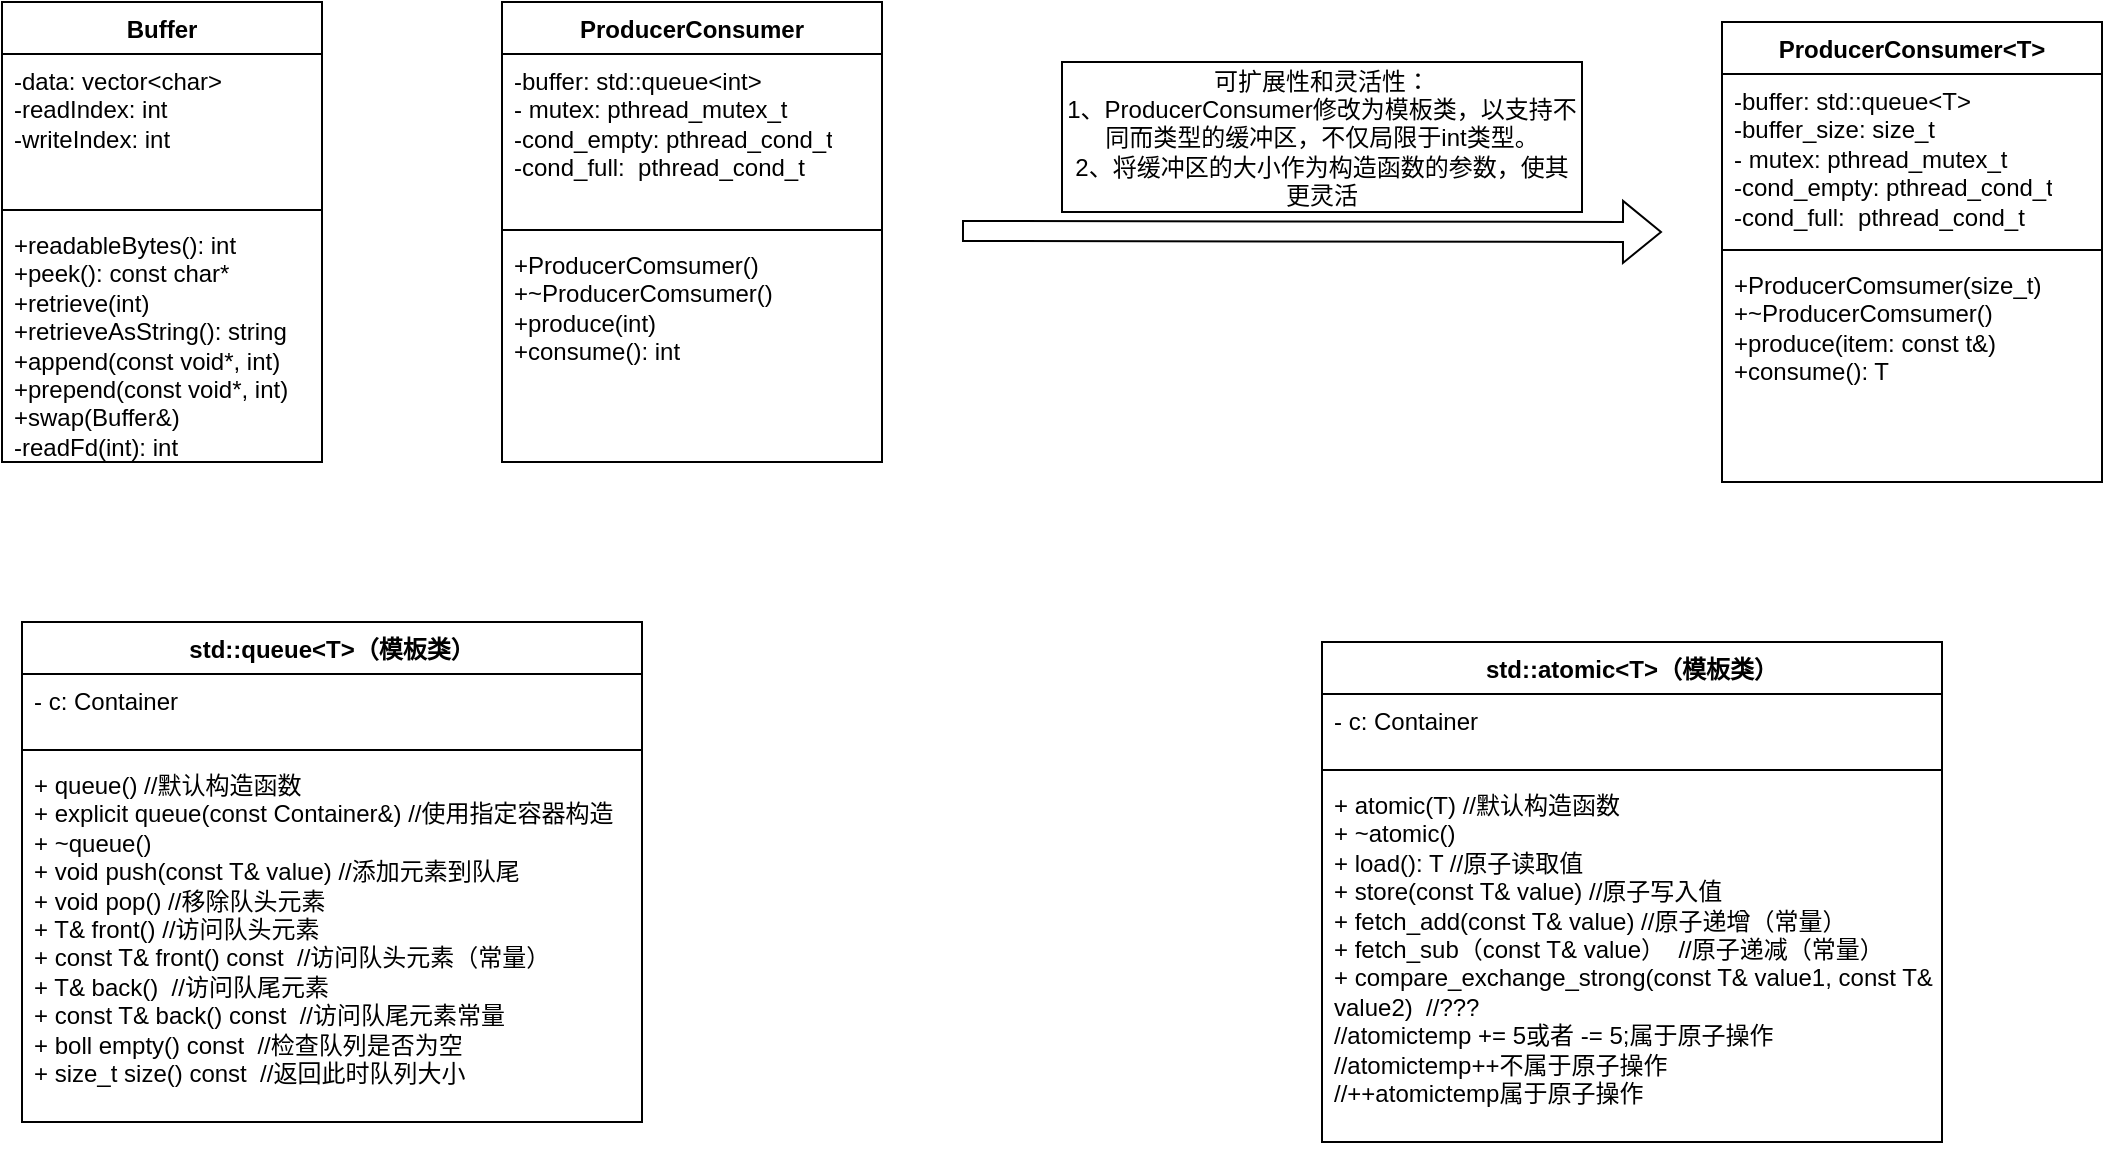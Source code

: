 <mxfile version="26.0.2">
  <diagram name="第 1 页" id="A25osOTaRMVcd06Vr9zu">
    <mxGraphModel dx="1434" dy="738" grid="1" gridSize="10" guides="1" tooltips="1" connect="1" arrows="1" fold="1" page="1" pageScale="1" pageWidth="827" pageHeight="1169" math="0" shadow="0">
      <root>
        <mxCell id="0" />
        <mxCell id="1" parent="0" />
        <mxCell id="lhPa5f_wbcNiDGnkOA1l-1" value="Buffer" style="swimlane;fontStyle=1;align=center;verticalAlign=top;childLayout=stackLayout;horizontal=1;startSize=26;horizontalStack=0;resizeParent=1;resizeParentMax=0;resizeLast=0;collapsible=1;marginBottom=0;whiteSpace=wrap;html=1;" parent="1" vertex="1">
          <mxGeometry x="110" y="130" width="160" height="230" as="geometry" />
        </mxCell>
        <mxCell id="lhPa5f_wbcNiDGnkOA1l-2" value="&lt;div&gt;-data: vector&amp;lt;char&amp;gt;&lt;/div&gt;&lt;div&gt;-readIndex: int&lt;/div&gt;&lt;div&gt;-writeIndex: int&lt;/div&gt;" style="text;strokeColor=none;fillColor=none;align=left;verticalAlign=top;spacingLeft=4;spacingRight=4;overflow=hidden;rotatable=0;points=[[0,0.5],[1,0.5]];portConstraint=eastwest;whiteSpace=wrap;html=1;" parent="lhPa5f_wbcNiDGnkOA1l-1" vertex="1">
          <mxGeometry y="26" width="160" height="74" as="geometry" />
        </mxCell>
        <mxCell id="lhPa5f_wbcNiDGnkOA1l-3" value="" style="line;strokeWidth=1;fillColor=none;align=left;verticalAlign=middle;spacingTop=-1;spacingLeft=3;spacingRight=3;rotatable=0;labelPosition=right;points=[];portConstraint=eastwest;strokeColor=inherit;" parent="lhPa5f_wbcNiDGnkOA1l-1" vertex="1">
          <mxGeometry y="100" width="160" height="8" as="geometry" />
        </mxCell>
        <mxCell id="lhPa5f_wbcNiDGnkOA1l-4" value="+readableBytes(): int&lt;div&gt;+peek(): const char*&lt;/div&gt;&lt;div&gt;+retrieve(int)&lt;/div&gt;&lt;div&gt;+retrieveAsString(): string&lt;/div&gt;&lt;div&gt;+append(const void*, int)&lt;/div&gt;&lt;div&gt;+prepend(const void*, int)&lt;/div&gt;&lt;div&gt;+swap(Buffer&amp;amp;)&lt;/div&gt;&lt;div&gt;-readFd(int): int&lt;/div&gt;" style="text;strokeColor=none;fillColor=none;align=left;verticalAlign=top;spacingLeft=4;spacingRight=4;overflow=hidden;rotatable=0;points=[[0,0.5],[1,0.5]];portConstraint=eastwest;whiteSpace=wrap;html=1;" parent="lhPa5f_wbcNiDGnkOA1l-1" vertex="1">
          <mxGeometry y="108" width="160" height="122" as="geometry" />
        </mxCell>
        <mxCell id="_dh5wbkqPe35B7HPucDX-1" value="ProducerConsumer" style="swimlane;fontStyle=1;align=center;verticalAlign=top;childLayout=stackLayout;horizontal=1;startSize=26;horizontalStack=0;resizeParent=1;resizeParentMax=0;resizeLast=0;collapsible=1;marginBottom=0;whiteSpace=wrap;html=1;" parent="1" vertex="1">
          <mxGeometry x="360" y="130" width="190" height="230" as="geometry" />
        </mxCell>
        <mxCell id="_dh5wbkqPe35B7HPucDX-2" value="-buffer: std::queue&amp;lt;int&amp;gt;&lt;div&gt;- mutex: pthread_mutex_t&lt;/div&gt;&lt;div&gt;-cond_empty: pthread_cond_t&lt;/div&gt;&lt;div&gt;-cond_full:&amp;nbsp; pthread_cond_t&lt;/div&gt;" style="text;strokeColor=none;fillColor=none;align=left;verticalAlign=top;spacingLeft=4;spacingRight=4;overflow=hidden;rotatable=0;points=[[0,0.5],[1,0.5]];portConstraint=eastwest;whiteSpace=wrap;html=1;" parent="_dh5wbkqPe35B7HPucDX-1" vertex="1">
          <mxGeometry y="26" width="190" height="84" as="geometry" />
        </mxCell>
        <mxCell id="_dh5wbkqPe35B7HPucDX-3" value="" style="line;strokeWidth=1;fillColor=none;align=left;verticalAlign=middle;spacingTop=-1;spacingLeft=3;spacingRight=3;rotatable=0;labelPosition=right;points=[];portConstraint=eastwest;strokeColor=inherit;" parent="_dh5wbkqPe35B7HPucDX-1" vertex="1">
          <mxGeometry y="110" width="190" height="8" as="geometry" />
        </mxCell>
        <mxCell id="_dh5wbkqPe35B7HPucDX-4" value="+ProducerComsumer()&lt;div&gt;+~ProducerComsumer()&lt;/div&gt;&lt;div&gt;+produce(int)&lt;/div&gt;&lt;div&gt;+consume(): int&lt;/div&gt;" style="text;strokeColor=none;fillColor=none;align=left;verticalAlign=top;spacingLeft=4;spacingRight=4;overflow=hidden;rotatable=0;points=[[0,0.5],[1,0.5]];portConstraint=eastwest;whiteSpace=wrap;html=1;" parent="_dh5wbkqPe35B7HPucDX-1" vertex="1">
          <mxGeometry y="118" width="190" height="112" as="geometry" />
        </mxCell>
        <mxCell id="_dh5wbkqPe35B7HPucDX-5" value="ProducerConsumer&amp;lt;T&amp;gt;" style="swimlane;fontStyle=1;align=center;verticalAlign=top;childLayout=stackLayout;horizontal=1;startSize=26;horizontalStack=0;resizeParent=1;resizeParentMax=0;resizeLast=0;collapsible=1;marginBottom=0;whiteSpace=wrap;html=1;" parent="1" vertex="1">
          <mxGeometry x="970" y="140" width="190" height="230" as="geometry" />
        </mxCell>
        <mxCell id="_dh5wbkqPe35B7HPucDX-6" value="-buffer: std::queue&amp;lt;T&amp;gt;&lt;div&gt;-buffer_size: size_t&lt;br&gt;&lt;div&gt;- mutex: pthread_mutex_t&lt;/div&gt;&lt;div&gt;-cond_empty: pthread_cond_t&lt;/div&gt;&lt;div&gt;-cond_full:&amp;nbsp; pthread_cond_t&lt;/div&gt;&lt;/div&gt;" style="text;strokeColor=none;fillColor=none;align=left;verticalAlign=top;spacingLeft=4;spacingRight=4;overflow=hidden;rotatable=0;points=[[0,0.5],[1,0.5]];portConstraint=eastwest;whiteSpace=wrap;html=1;" parent="_dh5wbkqPe35B7HPucDX-5" vertex="1">
          <mxGeometry y="26" width="190" height="84" as="geometry" />
        </mxCell>
        <mxCell id="_dh5wbkqPe35B7HPucDX-7" value="" style="line;strokeWidth=1;fillColor=none;align=left;verticalAlign=middle;spacingTop=-1;spacingLeft=3;spacingRight=3;rotatable=0;labelPosition=right;points=[];portConstraint=eastwest;strokeColor=inherit;" parent="_dh5wbkqPe35B7HPucDX-5" vertex="1">
          <mxGeometry y="110" width="190" height="8" as="geometry" />
        </mxCell>
        <mxCell id="_dh5wbkqPe35B7HPucDX-8" value="+ProducerComsumer(size_t)&lt;div&gt;+~ProducerComsumer()&lt;/div&gt;&lt;div&gt;+produce(item: const t&amp;amp;)&lt;/div&gt;&lt;div&gt;+consume(): T&lt;/div&gt;" style="text;strokeColor=none;fillColor=none;align=left;verticalAlign=top;spacingLeft=4;spacingRight=4;overflow=hidden;rotatable=0;points=[[0,0.5],[1,0.5]];portConstraint=eastwest;whiteSpace=wrap;html=1;" parent="_dh5wbkqPe35B7HPucDX-5" vertex="1">
          <mxGeometry y="118" width="190" height="112" as="geometry" />
        </mxCell>
        <mxCell id="_dh5wbkqPe35B7HPucDX-11" value="" style="shape=flexArrow;endArrow=classic;html=1;rounded=0;" parent="1" edge="1">
          <mxGeometry width="50" height="50" relative="1" as="geometry">
            <mxPoint x="590" y="244.5" as="sourcePoint" />
            <mxPoint x="940" y="245" as="targetPoint" />
          </mxGeometry>
        </mxCell>
        <mxCell id="_dh5wbkqPe35B7HPucDX-13" value="可扩展性和灵活性：&lt;div&gt;1、ProducerConsumer修改为模板类，以支持不同而类型的缓冲区，不仅局限于int类型。&lt;/div&gt;&lt;div&gt;2、将缓冲区的大小作为构造函数的参数，使其更灵活&lt;/div&gt;" style="rounded=0;whiteSpace=wrap;html=1;" parent="1" vertex="1">
          <mxGeometry x="640" y="160" width="260" height="75" as="geometry" />
        </mxCell>
        <mxCell id="_dh5wbkqPe35B7HPucDX-14" value="std::queue&amp;lt;T&amp;gt;（模板类）" style="swimlane;fontStyle=1;align=center;verticalAlign=top;childLayout=stackLayout;horizontal=1;startSize=26;horizontalStack=0;resizeParent=1;resizeParentMax=0;resizeLast=0;collapsible=1;marginBottom=0;whiteSpace=wrap;html=1;" parent="1" vertex="1">
          <mxGeometry x="120" y="440" width="310" height="250" as="geometry" />
        </mxCell>
        <mxCell id="_dh5wbkqPe35B7HPucDX-15" value="- c: Container" style="text;strokeColor=none;fillColor=none;align=left;verticalAlign=top;spacingLeft=4;spacingRight=4;overflow=hidden;rotatable=0;points=[[0,0.5],[1,0.5]];portConstraint=eastwest;whiteSpace=wrap;html=1;" parent="_dh5wbkqPe35B7HPucDX-14" vertex="1">
          <mxGeometry y="26" width="310" height="34" as="geometry" />
        </mxCell>
        <mxCell id="_dh5wbkqPe35B7HPucDX-16" value="" style="line;strokeWidth=1;fillColor=none;align=left;verticalAlign=middle;spacingTop=-1;spacingLeft=3;spacingRight=3;rotatable=0;labelPosition=right;points=[];portConstraint=eastwest;strokeColor=inherit;" parent="_dh5wbkqPe35B7HPucDX-14" vertex="1">
          <mxGeometry y="60" width="310" height="8" as="geometry" />
        </mxCell>
        <mxCell id="_dh5wbkqPe35B7HPucDX-17" value="+ queue() //默认构造函数&lt;div&gt;+ explicit queue(const Container&amp;amp;) //使用指定容器构造&lt;/div&gt;&lt;div&gt;+ ~queue()&lt;/div&gt;&lt;div&gt;+ void push(const T&amp;amp; value) //添加元素到队尾&lt;/div&gt;&lt;div&gt;+ void pop() //移除队头元素&lt;/div&gt;&lt;div&gt;+ T&amp;amp; front() //访问队头元素&lt;/div&gt;&lt;div&gt;+ const T&amp;amp; front() const&amp;nbsp; //访问队头元素（常量）&lt;/div&gt;&lt;div&gt;+ T&amp;amp; back()&amp;nbsp; //访问队尾元素&lt;/div&gt;&lt;div&gt;+ const T&amp;amp; back() const&amp;nbsp; //访问队尾元素常量&lt;/div&gt;&lt;div&gt;+ boll empty() const&amp;nbsp; //检查队列是否为空&lt;/div&gt;&lt;div&gt;+ size_t size() const&amp;nbsp; //返回此时队列大小&lt;/div&gt;" style="text;strokeColor=none;fillColor=none;align=left;verticalAlign=top;spacingLeft=4;spacingRight=4;overflow=hidden;rotatable=0;points=[[0,0.5],[1,0.5]];portConstraint=eastwest;whiteSpace=wrap;html=1;" parent="_dh5wbkqPe35B7HPucDX-14" vertex="1">
          <mxGeometry y="68" width="310" height="182" as="geometry" />
        </mxCell>
        <mxCell id="xs4cJSa7HugyGd1e7JJE-1" value="std::atomic&amp;lt;T&amp;gt;（模板类）" style="swimlane;fontStyle=1;align=center;verticalAlign=top;childLayout=stackLayout;horizontal=1;startSize=26;horizontalStack=0;resizeParent=1;resizeParentMax=0;resizeLast=0;collapsible=1;marginBottom=0;whiteSpace=wrap;html=1;" vertex="1" parent="1">
          <mxGeometry x="770" y="450" width="310" height="250" as="geometry" />
        </mxCell>
        <mxCell id="xs4cJSa7HugyGd1e7JJE-2" value="- c: Container" style="text;strokeColor=none;fillColor=none;align=left;verticalAlign=top;spacingLeft=4;spacingRight=4;overflow=hidden;rotatable=0;points=[[0,0.5],[1,0.5]];portConstraint=eastwest;whiteSpace=wrap;html=1;" vertex="1" parent="xs4cJSa7HugyGd1e7JJE-1">
          <mxGeometry y="26" width="310" height="34" as="geometry" />
        </mxCell>
        <mxCell id="xs4cJSa7HugyGd1e7JJE-3" value="" style="line;strokeWidth=1;fillColor=none;align=left;verticalAlign=middle;spacingTop=-1;spacingLeft=3;spacingRight=3;rotatable=0;labelPosition=right;points=[];portConstraint=eastwest;strokeColor=inherit;" vertex="1" parent="xs4cJSa7HugyGd1e7JJE-1">
          <mxGeometry y="60" width="310" height="8" as="geometry" />
        </mxCell>
        <mxCell id="xs4cJSa7HugyGd1e7JJE-4" value="+ atomic(T) //默认构造函数&lt;div&gt;+ ~atomic()&lt;/div&gt;&lt;div&gt;+ load(): T //原子读取值&lt;/div&gt;&lt;div&gt;+ store(const T&amp;amp; value) //原子写入值&lt;/div&gt;&lt;div&gt;+ fetch_add(const T&amp;amp; value) //原子递增&lt;span style=&quot;background-color: transparent; color: light-dark(rgb(0, 0, 0), rgb(255, 255, 255));&quot;&gt;（常量）&lt;/span&gt;&lt;/div&gt;&lt;div&gt;+ fetch_sub（const T&amp;amp; value）&amp;nbsp; //原子递减（常量）&lt;/div&gt;&lt;div&gt;+ compare_exchange_strong(const T&amp;amp; value1, const T&amp;amp; value2)&amp;nbsp; //???&lt;/div&gt;&lt;div&gt;//atomictemp += 5或者 -= 5;属于原子操作&lt;/div&gt;&lt;div&gt;//atomictemp++不属于原子操作&lt;/div&gt;&lt;div&gt;//++atomictemp属于原子操作&lt;/div&gt;" style="text;strokeColor=none;fillColor=none;align=left;verticalAlign=top;spacingLeft=4;spacingRight=4;overflow=hidden;rotatable=0;points=[[0,0.5],[1,0.5]];portConstraint=eastwest;whiteSpace=wrap;html=1;" vertex="1" parent="xs4cJSa7HugyGd1e7JJE-1">
          <mxGeometry y="68" width="310" height="182" as="geometry" />
        </mxCell>
      </root>
    </mxGraphModel>
  </diagram>
</mxfile>
